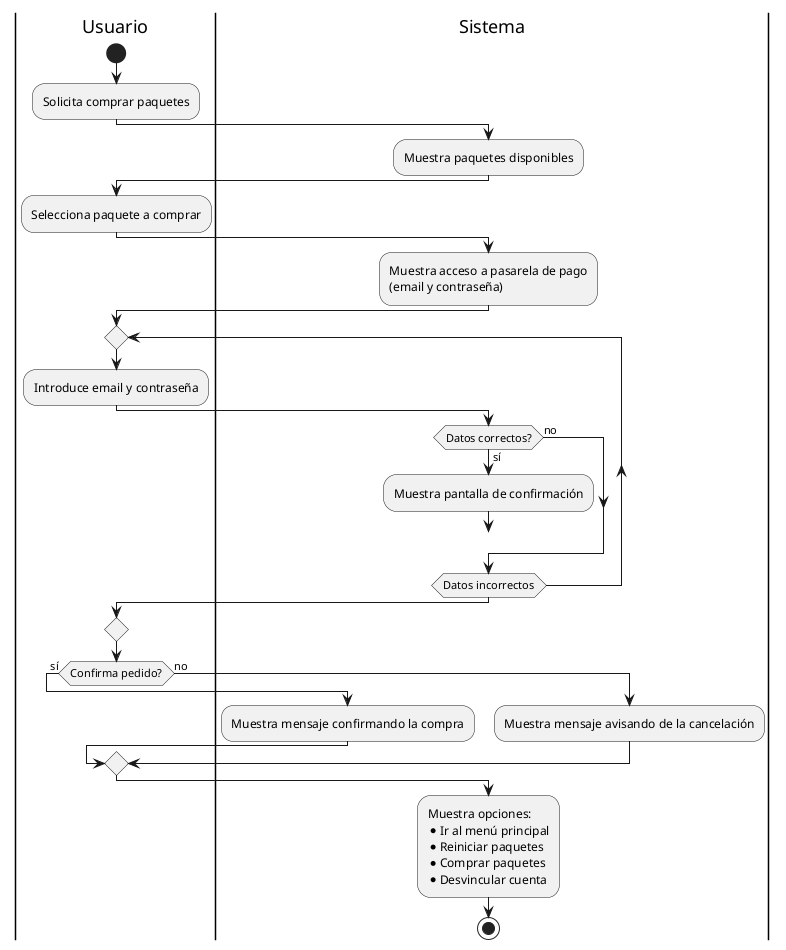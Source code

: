 @startuml
|Usuario|
start
:Solicita comprar paquetes;

|Sistema|
:Muestra paquetes disponibles;

|Usuario|
:Selecciona paquete a comprar;

|Sistema|
:Muestra acceso a pasarela de pago
(email y contraseña);

|Usuario|
repeat
:Introduce email y contraseña;

|Sistema|
if (Datos correctos?) then (sí)
    :Muestra pantalla de confirmación;
    break
else (no)
endif
repeat while (Datos incorrectos)

|Usuario|
if (Confirma pedido?) then (sí)
    |Sistema|
    :Muestra mensaje confirmando la compra;
else (no)
    |Sistema|
    :Muestra mensaje avisando de la cancelación;
endif

|Sistema|
:Muestra opciones:
* Ir al menú principal
* Reiniciar paquetes
* Comprar paquetes
* Desvincular cuenta;

stop
@enduml